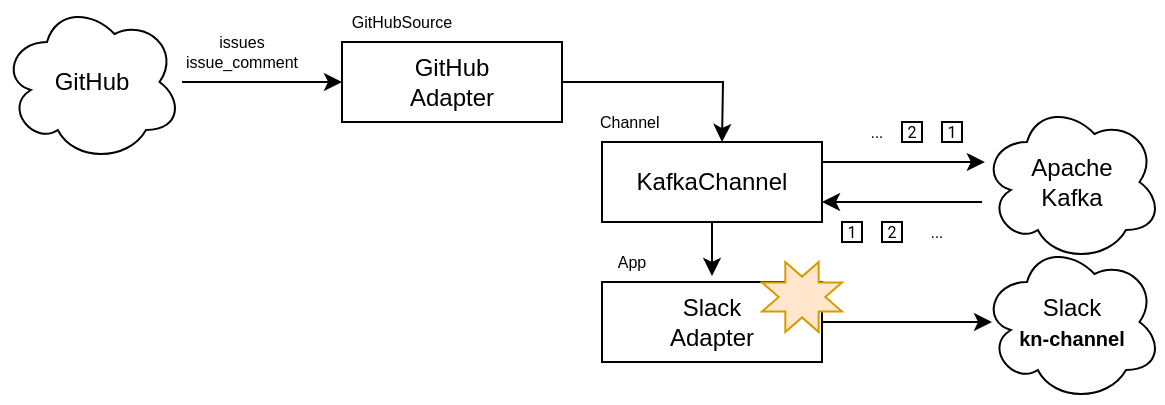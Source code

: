 <mxfile version="20.3.0" type="device"><diagram id="fA24ZZObyDmicjgOj7UL" name="Page-1"><mxGraphModel dx="566" dy="411" grid="1" gridSize="10" guides="1" tooltips="1" connect="1" arrows="1" fold="1" page="1" pageScale="1" pageWidth="1100" pageHeight="850" math="0" shadow="0"><root><mxCell id="0"/><mxCell id="1" parent="0"/><mxCell id="B8URfuYRu246JuMWE9Tk-1" value="" style="edgeStyle=orthogonalEdgeStyle;rounded=0;orthogonalLoop=1;jettySize=auto;html=1;" parent="1" source="B8URfuYRu246JuMWE9Tk-2" target="B8URfuYRu246JuMWE9Tk-4" edge="1"><mxGeometry relative="1" as="geometry"/></mxCell><mxCell id="B8URfuYRu246JuMWE9Tk-2" value="GitHub" style="ellipse;shape=cloud;whiteSpace=wrap;html=1;" parent="1" vertex="1"><mxGeometry x="70" y="480" width="90" height="80" as="geometry"/></mxCell><mxCell id="B8URfuYRu246JuMWE9Tk-3" value="" style="edgeStyle=orthogonalEdgeStyle;rounded=0;orthogonalLoop=1;jettySize=auto;html=1;" parent="1" source="B8URfuYRu246JuMWE9Tk-4" edge="1"><mxGeometry relative="1" as="geometry"><mxPoint x="430" y="550" as="targetPoint"/></mxGeometry></mxCell><mxCell id="B8URfuYRu246JuMWE9Tk-4" value="GitHub&lt;br&gt;Adapter" style="rounded=0;whiteSpace=wrap;html=1;" parent="1" vertex="1"><mxGeometry x="240" y="500" width="110" height="40" as="geometry"/></mxCell><mxCell id="B8URfuYRu246JuMWE9Tk-5" value="" style="edgeStyle=orthogonalEdgeStyle;rounded=0;orthogonalLoop=1;jettySize=auto;html=1;" parent="1" source="B8URfuYRu246JuMWE9Tk-6" edge="1"><mxGeometry relative="1" as="geometry"><mxPoint x="565" y="640" as="targetPoint"/></mxGeometry></mxCell><mxCell id="B8URfuYRu246JuMWE9Tk-6" value="Slack&lt;br&gt;Adapter" style="rounded=0;whiteSpace=wrap;html=1;" parent="1" vertex="1"><mxGeometry x="370" y="620" width="110" height="40" as="geometry"/></mxCell><mxCell id="B8URfuYRu246JuMWE9Tk-7" value="Slack&lt;br&gt;&lt;b&gt;&lt;font style=&quot;font-size: 10px;&quot;&gt;kn-channel&lt;/font&gt;&lt;/b&gt;" style="ellipse;shape=cloud;whiteSpace=wrap;html=1;" parent="1" vertex="1"><mxGeometry x="560" y="600" width="90" height="80" as="geometry"/></mxCell><mxCell id="B8URfuYRu246JuMWE9Tk-8" value="App" style="text;html=1;strokeColor=none;fillColor=none;align=center;verticalAlign=middle;whiteSpace=wrap;rounded=0;fontSize=8;" parent="1" vertex="1"><mxGeometry x="370" y="600" width="30" height="20" as="geometry"/></mxCell><mxCell id="B8URfuYRu246JuMWE9Tk-9" value="GitHubSource" style="text;html=1;strokeColor=none;fillColor=none;align=center;verticalAlign=middle;whiteSpace=wrap;rounded=0;fontSize=8;" parent="1" vertex="1"><mxGeometry x="240" y="480" width="60" height="20" as="geometry"/></mxCell><mxCell id="B8URfuYRu246JuMWE9Tk-10" value="issues&lt;br&gt;issue_comment" style="text;html=1;strokeColor=none;fillColor=none;align=center;verticalAlign=middle;whiteSpace=wrap;rounded=0;fontSize=8;" parent="1" vertex="1"><mxGeometry x="160" y="490" width="60" height="30" as="geometry"/></mxCell><mxCell id="B8URfuYRu246JuMWE9Tk-14" style="edgeStyle=orthogonalEdgeStyle;rounded=0;orthogonalLoop=1;jettySize=auto;html=1;" parent="1" source="B8URfuYRu246JuMWE9Tk-11" target="B8URfuYRu246JuMWE9Tk-13" edge="1"><mxGeometry relative="1" as="geometry"><Array as="points"><mxPoint x="540" y="560"/><mxPoint x="540" y="560"/></Array></mxGeometry></mxCell><mxCell id="B8URfuYRu246JuMWE9Tk-15" style="edgeStyle=orthogonalEdgeStyle;rounded=0;orthogonalLoop=1;jettySize=auto;html=1;" parent="1" target="B8URfuYRu246JuMWE9Tk-11" edge="1"><mxGeometry relative="1" as="geometry"><mxPoint x="560" y="580" as="sourcePoint"/><Array as="points"><mxPoint x="560" y="580"/><mxPoint x="560" y="580"/></Array></mxGeometry></mxCell><mxCell id="B8URfuYRu246JuMWE9Tk-16" style="edgeStyle=orthogonalEdgeStyle;rounded=0;orthogonalLoop=1;jettySize=auto;html=1;entryX=0.5;entryY=-0.075;entryDx=0;entryDy=0;entryPerimeter=0;" parent="1" source="B8URfuYRu246JuMWE9Tk-11" target="B8URfuYRu246JuMWE9Tk-6" edge="1"><mxGeometry relative="1" as="geometry"/></mxCell><mxCell id="B8URfuYRu246JuMWE9Tk-11" value="KafkaChannel" style="rounded=0;whiteSpace=wrap;html=1;" parent="1" vertex="1"><mxGeometry x="370" y="550" width="110" height="40" as="geometry"/></mxCell><mxCell id="B8URfuYRu246JuMWE9Tk-13" value="Apache&lt;br&gt;Kafka" style="ellipse;shape=cloud;whiteSpace=wrap;html=1;" parent="1" vertex="1"><mxGeometry x="560" y="530" width="90" height="80" as="geometry"/></mxCell><mxCell id="B8URfuYRu246JuMWE9Tk-21" value="Channel&amp;nbsp;" style="text;html=1;strokeColor=none;fillColor=none;align=center;verticalAlign=middle;whiteSpace=wrap;rounded=0;fontSize=8;" parent="1" vertex="1"><mxGeometry x="370" y="530" width="30" height="20" as="geometry"/></mxCell><mxCell id="B8URfuYRu246JuMWE9Tk-24" value="1" style="whiteSpace=wrap;html=1;aspect=fixed;fontFamily=Roboto;fontSource=https%3A%2F%2Ffonts.googleapis.com%2Fcss%3Ffamily%3DRoboto;fontSize=8;" parent="1" vertex="1"><mxGeometry x="490" y="590" width="10" height="10" as="geometry"/></mxCell><mxCell id="B8URfuYRu246JuMWE9Tk-28" value="2" style="whiteSpace=wrap;html=1;aspect=fixed;fontFamily=Roboto;fontSource=https%3A%2F%2Ffonts.googleapis.com%2Fcss%3Ffamily%3DRoboto;fontSize=8;" parent="1" vertex="1"><mxGeometry x="520" y="540" width="10" height="10" as="geometry"/></mxCell><mxCell id="B8URfuYRu246JuMWE9Tk-30" value="2" style="whiteSpace=wrap;html=1;aspect=fixed;fontFamily=Roboto;fontSource=https%3A%2F%2Ffonts.googleapis.com%2Fcss%3Ffamily%3DRoboto;fontSize=8;" parent="1" vertex="1"><mxGeometry x="510" y="590" width="10" height="10" as="geometry"/></mxCell><mxCell id="B8URfuYRu246JuMWE9Tk-31" value="1" style="whiteSpace=wrap;html=1;aspect=fixed;fontFamily=Roboto;fontSource=https%3A%2F%2Ffonts.googleapis.com%2Fcss%3Ffamily%3DRoboto;fontSize=8;" parent="1" vertex="1"><mxGeometry x="540" y="540" width="10" height="10" as="geometry"/></mxCell><mxCell id="B8URfuYRu246JuMWE9Tk-32" value="..." style="text;html=1;strokeColor=none;fillColor=none;align=center;verticalAlign=middle;whiteSpace=wrap;rounded=0;fontSize=8;fontFamily=Roboto;fontSource=https%3A%2F%2Ffonts.googleapis.com%2Fcss%3Ffamily%3DRoboto;" parent="1" vertex="1"><mxGeometry x="500" y="540" width="15" height="10" as="geometry"/></mxCell><mxCell id="B8URfuYRu246JuMWE9Tk-33" value="..." style="text;html=1;strokeColor=none;fillColor=none;align=center;verticalAlign=middle;whiteSpace=wrap;rounded=0;fontSize=8;fontFamily=Roboto;fontSource=https%3A%2F%2Ffonts.googleapis.com%2Fcss%3Ffamily%3DRoboto;" parent="1" vertex="1"><mxGeometry x="530" y="590" width="15" height="10" as="geometry"/></mxCell><mxCell id="B8URfuYRu246JuMWE9Tk-34" value="" style="verticalLabelPosition=bottom;verticalAlign=top;html=1;shape=mxgraph.basic.8_point_star;fontFamily=Roboto;fontSource=https%3A%2F%2Ffonts.googleapis.com%2Fcss%3Ffamily%3DRoboto;fontSize=8;labelBackgroundColor=#FFB366;fillColor=#ffe6cc;strokeColor=#d79b00;" parent="1" vertex="1"><mxGeometry x="450" y="610" width="40" height="35" as="geometry"/></mxCell></root></mxGraphModel></diagram></mxfile>